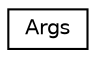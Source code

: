 digraph "Graphical Class Hierarchy"
{
 // INTERACTIVE_SVG=YES
  edge [fontname="Helvetica",fontsize="10",labelfontname="Helvetica",labelfontsize="10"];
  node [fontname="Helvetica",fontsize="10",shape=record];
  rankdir="LR";
  Node0 [label="Args",height=0.2,width=0.4,color="black", fillcolor="white", style="filled",URL="$structArgs.html",tooltip="Class converting argc and argv into C++ types. "];
}
